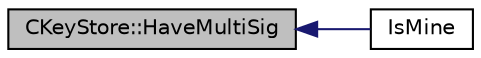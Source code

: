 digraph "CKeyStore::HaveMultiSig"
{
  edge [fontname="Helvetica",fontsize="10",labelfontname="Helvetica",labelfontsize="10"];
  node [fontname="Helvetica",fontsize="10",shape=record];
  rankdir="LR";
  Node179 [label="CKeyStore::HaveMultiSig",height=0.2,width=0.4,color="black", fillcolor="grey75", style="filled", fontcolor="black"];
  Node179 -> Node180 [dir="back",color="midnightblue",fontsize="10",style="solid",fontname="Helvetica"];
  Node180 [label="IsMine",height=0.2,width=0.4,color="black", fillcolor="white", style="filled",URL="$wallet__ismine_8h.html#ae1531a999ac1bfa59d70cfc984f1266b"];
}
